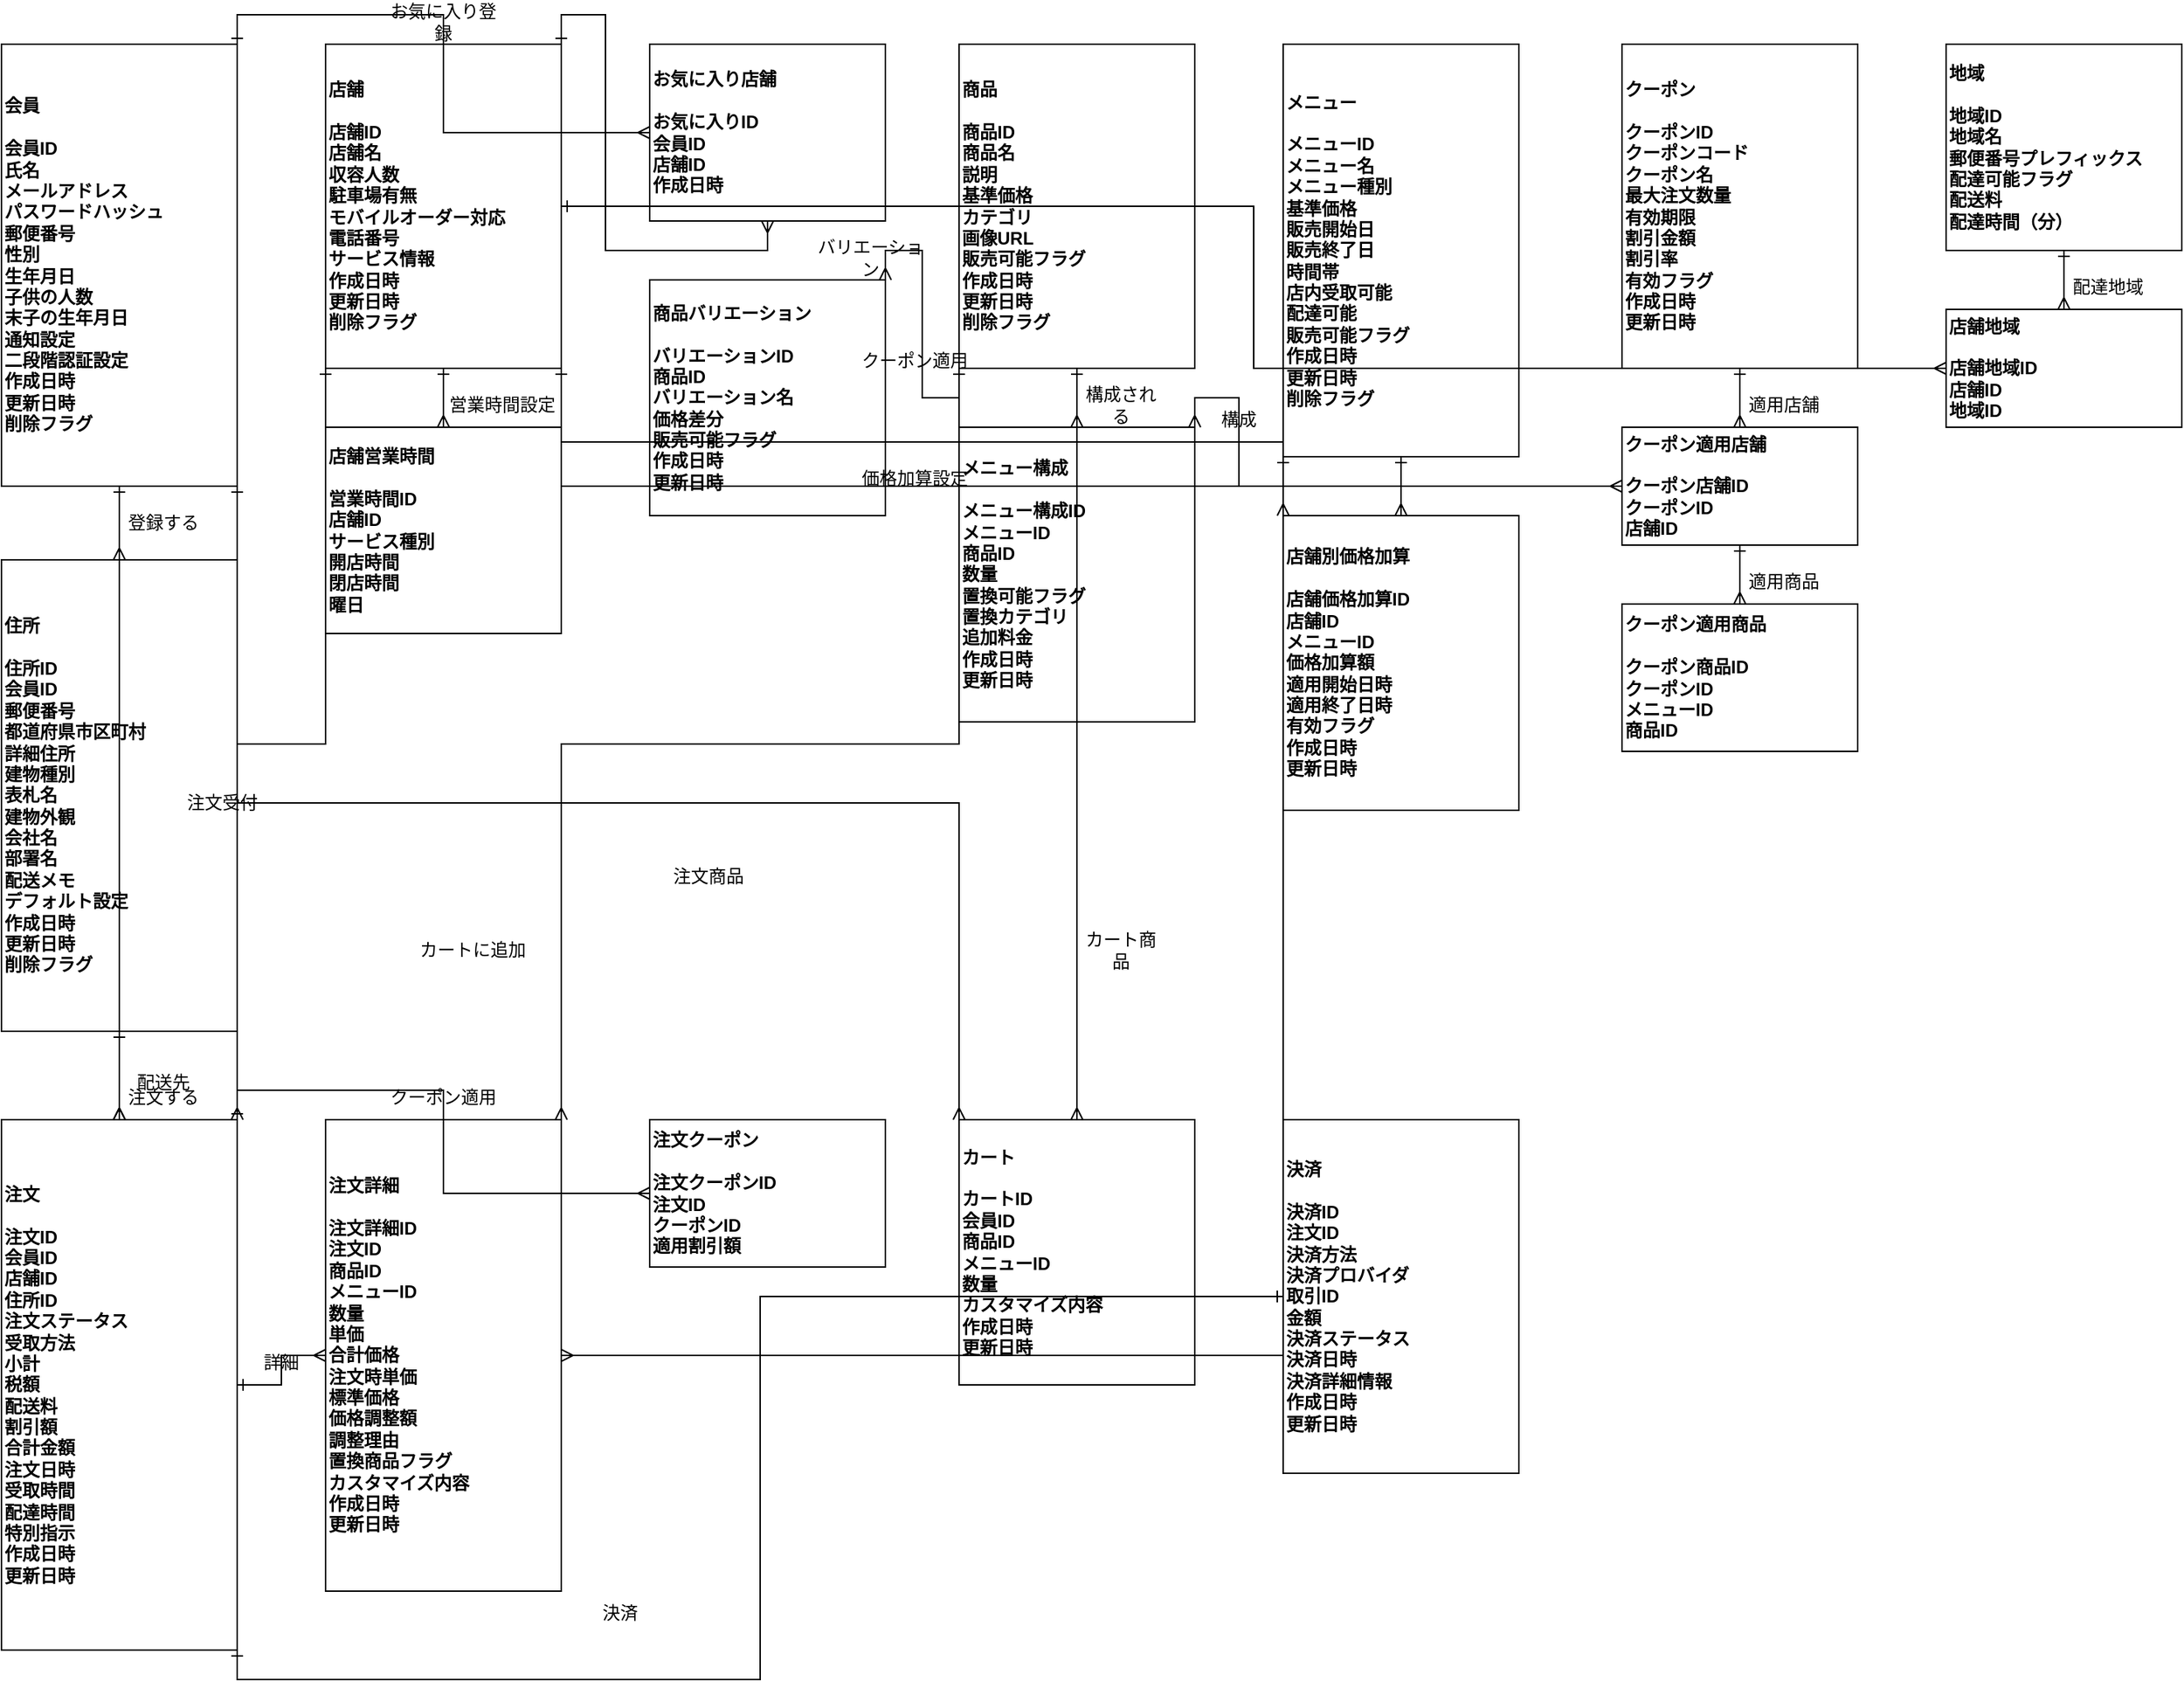 <?xml version="1.0" encoding="UTF-8"?>
<mxfile version="24.7.17" type="device">
    <diagram name="Conceptual ER Diagram (Japanese)" id="conceptual-er-jp">
        <mxGraphModel dx="847" dy="878" grid="1" gridSize="10" guides="1" tooltips="1" connect="1" arrows="1" fold="1" page="1" pageScale="1" pageWidth="3000" pageHeight="2200" math="0" shadow="0">
            <root>
                <mxCell id="0"/>
                <mxCell id="1" parent="0"/>
                <mxCell id="member-entity" value="会員&lt;br&gt;&lt;br&gt;会員ID&lt;br&gt;氏名&lt;br&gt;メールアドレス&lt;br&gt;パスワードハッシュ&lt;br&gt;郵便番号&lt;br&gt;性別&lt;br&gt;生年月日&lt;br&gt;子供の人数&lt;br&gt;末子の生年月日&lt;br&gt;通知設定&lt;br&gt;二段階認証設定&lt;br&gt;作成日時&lt;br&gt;更新日時&lt;br&gt;削除フラグ" style="whiteSpace=wrap;html=1;align=left;fontStyle=1;fontSize=12;" parent="1" vertex="1">
                    <mxGeometry x="100" y="100" width="160" height="300" as="geometry"/>
                </mxCell>
                <mxCell id="store-entity" value="店舗&lt;br&gt;&lt;br&gt;店舗ID&lt;br&gt;店舗名&lt;br&gt;収容人数&lt;br&gt;駐車場有無&lt;br&gt;モバイルオーダー対応&lt;br&gt;電話番号&lt;br&gt;サービス情報&lt;br&gt;作成日時&lt;br&gt;更新日時&lt;br&gt;削除フラグ" style="whiteSpace=wrap;html=1;align=left;fontStyle=1;fontSize=12;" parent="1" vertex="1">
                    <mxGeometry x="320" y="100" width="160" height="220" as="geometry"/>
                </mxCell>
                <mxCell id="address-entity" value="住所&lt;br&gt;&lt;br&gt;住所ID&lt;br&gt;会員ID&lt;br&gt;郵便番号&lt;br&gt;都道府県市区町村&lt;br&gt;詳細住所&lt;br&gt;建物種別&lt;br&gt;表札名&lt;br&gt;建物外観&lt;br&gt;会社名&lt;br&gt;部署名&lt;br&gt;配送メモ&lt;br&gt;デフォルト設定&lt;br&gt;作成日時&lt;br&gt;更新日時&lt;br&gt;削除フラグ" style="whiteSpace=wrap;html=1;align=left;fontStyle=1;fontSize=12;" parent="1" vertex="1">
                    <mxGeometry x="100" y="450" width="160" height="320" as="geometry"/>
                </mxCell>
                <mxCell id="store-hours-entity" value="店舗営業時間&lt;br&gt;&lt;br&gt;営業時間ID&lt;br&gt;店舗ID&lt;br&gt;サービス種別&lt;br&gt;開店時間&lt;br&gt;閉店時間&lt;br&gt;曜日" style="whiteSpace=wrap;html=1;align=left;fontStyle=1;fontSize=12;" parent="1" vertex="1">
                    <mxGeometry x="320" y="360" width="160" height="140" as="geometry"/>
                </mxCell>
                <mxCell id="favorite-stores-entity" value="お気に入り店舗&lt;br&gt;&lt;br&gt;お気に入りID&lt;br&gt;会員ID&lt;br&gt;店舗ID&lt;br&gt;作成日時" style="whiteSpace=wrap;html=1;align=left;fontStyle=1;fontSize=12;" parent="1" vertex="1">
                    <mxGeometry x="540" y="100" width="160" height="120" as="geometry"/>
                </mxCell>
                <mxCell id="item-entity" value="商品&lt;br&gt;&lt;br&gt;商品ID&lt;br&gt;商品名&lt;br&gt;説明&lt;br&gt;基準価格&lt;br&gt;カテゴリ&lt;br&gt;画像URL&lt;br&gt;販売可能フラグ&lt;br&gt;作成日時&lt;br&gt;更新日時&lt;br&gt;削除フラグ" style="whiteSpace=wrap;html=1;align=left;fontStyle=1;fontSize=12;" parent="1" vertex="1">
                    <mxGeometry x="750" y="100" width="160" height="220" as="geometry"/>
                </mxCell>
                <mxCell id="menu-entity" value="メニュー&lt;br&gt;&lt;br&gt;メニューID&lt;br&gt;メニュー名&lt;br&gt;メニュー種別&lt;br&gt;基準価格&lt;br&gt;販売開始日&lt;br&gt;販売終了日&lt;br&gt;時間帯&lt;br&gt;店内受取可能&lt;br&gt;配達可能&lt;br&gt;販売可能フラグ&lt;br&gt;作成日時&lt;br&gt;更新日時&lt;br&gt;削除フラグ" style="whiteSpace=wrap;html=1;align=left;fontStyle=1;fontSize=12;" parent="1" vertex="1">
                    <mxGeometry x="970" y="100" width="160" height="280" as="geometry"/>
                </mxCell>
                <mxCell id="menu-items-entity" value="メニュー構成&lt;br&gt;&lt;br&gt;メニュー構成ID&lt;br&gt;メニューID&lt;br&gt;商品ID&lt;br&gt;数量&lt;br&gt;置換可能フラグ&lt;br&gt;置換カテゴリ&lt;br&gt;追加料金&lt;br&gt;作成日時&lt;br&gt;更新日時" style="whiteSpace=wrap;html=1;align=left;fontStyle=1;fontSize=12;" parent="1" vertex="1">
                    <mxGeometry x="750" y="360" width="160" height="200" as="geometry"/>
                </mxCell>
                <mxCell id="item-variations-entity" value="商品バリエーション&lt;br&gt;&lt;br&gt;バリエーションID&lt;br&gt;商品ID&lt;br&gt;バリエーション名&lt;br&gt;価格差分&lt;br&gt;販売可能フラグ&lt;br&gt;作成日時&lt;br&gt;更新日時" style="whiteSpace=wrap;html=1;align=left;fontStyle=1;fontSize=12;" parent="1" vertex="1">
                    <mxGeometry x="540" y="260" width="160" height="160" as="geometry"/>
                </mxCell>
                <mxCell id="store-menu-additions-entity" value="店舗別価格加算&lt;br&gt;&lt;br&gt;店舗価格加算ID&lt;br&gt;店舗ID&lt;br&gt;メニューID&lt;br&gt;価格加算額&lt;br&gt;適用開始日時&lt;br&gt;適用終了日時&lt;br&gt;有効フラグ&lt;br&gt;作成日時&lt;br&gt;更新日時" style="whiteSpace=wrap;html=1;align=left;fontStyle=1;fontSize=12;" parent="1" vertex="1">
                    <mxGeometry x="970" y="420" width="160" height="200" as="geometry"/>
                </mxCell>
                <mxCell id="coupon-entity" value="クーポン&lt;br&gt;&lt;br&gt;クーポンID&lt;br&gt;クーポンコード&lt;br&gt;クーポン名&lt;br&gt;最大注文数量&lt;br&gt;有効期限&lt;br&gt;割引金額&lt;br&gt;割引率&lt;br&gt;有効フラグ&lt;br&gt;作成日時&lt;br&gt;更新日時" style="whiteSpace=wrap;html=1;align=left;fontStyle=1;fontSize=12;" parent="1" vertex="1">
                    <mxGeometry x="1200" y="100" width="160" height="220" as="geometry"/>
                </mxCell>
                <mxCell id="coupon-stores-entity" value="クーポン適用店舗&lt;br&gt;&lt;br&gt;クーポン店舗ID&lt;br&gt;クーポンID&lt;br&gt;店舗ID" style="whiteSpace=wrap;html=1;align=left;fontStyle=1;fontSize=12;" parent="1" vertex="1">
                    <mxGeometry x="1200" y="360" width="160" height="80" as="geometry"/>
                </mxCell>
                <mxCell id="coupon-menus-entity" value="クーポン適用商品&lt;br&gt;&lt;br&gt;クーポン商品ID&lt;br&gt;クーポンID&lt;br&gt;メニューID&lt;br&gt;商品ID" style="whiteSpace=wrap;html=1;align=left;fontStyle=1;fontSize=12;" parent="1" vertex="1">
                    <mxGeometry x="1200" y="480" width="160" height="100" as="geometry"/>
                </mxCell>
                <mxCell id="order-entity" value="注文&lt;br&gt;&lt;br&gt;注文ID&lt;br&gt;会員ID&lt;br&gt;店舗ID&lt;br&gt;住所ID&lt;br&gt;注文ステータス&lt;br&gt;受取方法&lt;br&gt;小計&lt;br&gt;税額&lt;br&gt;配送料&lt;br&gt;割引額&lt;br&gt;合計金額&lt;br&gt;注文日時&lt;br&gt;受取時間&lt;br&gt;配達時間&lt;br&gt;特別指示&lt;br&gt;作成日時&lt;br&gt;更新日時" style="whiteSpace=wrap;html=1;align=left;fontStyle=1;fontSize=12;" parent="1" vertex="1">
                    <mxGeometry x="100" y="830" width="160" height="360" as="geometry"/>
                </mxCell>
                <mxCell id="order-details-entity" value="注文詳細&lt;br&gt;&lt;br&gt;注文詳細ID&lt;br&gt;注文ID&lt;br&gt;商品ID&lt;br&gt;メニューID&lt;br&gt;数量&lt;br&gt;単価&lt;br&gt;合計価格&lt;br&gt;注文時単価&lt;br&gt;標準価格&lt;br&gt;価格調整額&lt;br&gt;調整理由&lt;br&gt;置換商品フラグ&lt;br&gt;カスタマイズ内容&lt;br&gt;作成日時&lt;br&gt;更新日時" style="whiteSpace=wrap;html=1;align=left;fontStyle=1;fontSize=12;" parent="1" vertex="1">
                    <mxGeometry x="320" y="830" width="160" height="320" as="geometry"/>
                </mxCell>
                <mxCell id="order-coupons-entity" value="注文クーポン&lt;br&gt;&lt;br&gt;注文クーポンID&lt;br&gt;注文ID&lt;br&gt;クーポンID&lt;br&gt;適用割引額" style="whiteSpace=wrap;html=1;align=left;fontStyle=1;fontSize=12;" parent="1" vertex="1">
                    <mxGeometry x="540" y="830" width="160" height="100" as="geometry"/>
                </mxCell>
                <mxCell id="cart-entity" value="カート&lt;br&gt;&lt;br&gt;カートID&lt;br&gt;会員ID&lt;br&gt;商品ID&lt;br&gt;メニューID&lt;br&gt;数量&lt;br&gt;カスタマイズ内容&lt;br&gt;作成日時&lt;br&gt;更新日時" style="whiteSpace=wrap;html=1;align=left;fontStyle=1;fontSize=12;" parent="1" vertex="1">
                    <mxGeometry x="750" y="830" width="160" height="180" as="geometry"/>
                </mxCell>
                <mxCell id="payment-entity" value="決済&lt;br&gt;&lt;br&gt;決済ID&lt;br&gt;注文ID&lt;br&gt;決済方法&lt;br&gt;決済プロバイダ&lt;br&gt;取引ID&lt;br&gt;金額&lt;br&gt;決済ステータス&lt;br&gt;決済日時&lt;br&gt;決済詳細情報&lt;br&gt;作成日時&lt;br&gt;更新日時" style="whiteSpace=wrap;html=1;align=left;fontStyle=1;fontSize=12;" parent="1" vertex="1">
                    <mxGeometry x="970" y="830" width="160" height="240" as="geometry"/>
                </mxCell>
                <mxCell id="region-entity" value="地域&lt;br&gt;&lt;br&gt;地域ID&lt;br&gt;地域名&lt;br&gt;郵便番号プレフィックス&lt;br&gt;配達可能フラグ&lt;br&gt;配送料&lt;br&gt;配達時間（分）" style="whiteSpace=wrap;html=1;align=left;fontStyle=1;fontSize=12;" parent="1" vertex="1">
                    <mxGeometry x="1420" y="100" width="160" height="140" as="geometry"/>
                </mxCell>
                <mxCell id="store-regions-entity" value="店舗地域&lt;br&gt;&lt;br&gt;店舗地域ID&lt;br&gt;店舗ID&lt;br&gt;地域ID" style="whiteSpace=wrap;html=1;align=left;fontStyle=1;fontSize=12;" parent="1" vertex="1">
                    <mxGeometry x="1420" y="280" width="160" height="80" as="geometry"/>
                </mxCell>
                <mxCell id="member-address-rel" style="edgeStyle=orthogonalEdgeStyle;rounded=0;orthogonalLoop=1;jettySize=auto;html=1;exitX=0.5;exitY=1;exitDx=0;exitDy=0;entryX=0.5;entryY=0;entryDx=0;entryDy=0;endArrow=ERmany;startArrow=ERone;startFill=0;endFill=0;" parent="1" source="member-entity" target="address-entity" edge="1">
                    <mxGeometry relative="1" as="geometry"/>
                </mxCell>
                <mxCell id="member-address-label" value="登録する" style="text;html=1;align=center;verticalAlign=middle;whiteSpace=wrap;rounded=0;" parent="1" vertex="1">
                    <mxGeometry x="180" y="410" width="60" height="30" as="geometry"/>
                </mxCell>
                <mxCell id="member-favorite-rel" style="edgeStyle=orthogonalEdgeStyle;rounded=0;orthogonalLoop=1;jettySize=auto;html=1;exitX=1;exitY=0;exitDx=0;exitDy=0;entryX=0;entryY=0.5;entryDx=0;entryDy=0;endArrow=ERmany;startArrow=ERone;startFill=0;endFill=0;" parent="1" source="member-entity" target="favorite-stores-entity" edge="1">
                    <mxGeometry relative="1" as="geometry"/>
                </mxCell>
                <mxCell id="member-favorite-label" value="お気に入り登録" style="text;html=1;align=center;verticalAlign=middle;whiteSpace=wrap;rounded=0;" parent="1" vertex="1">
                    <mxGeometry x="360" y="70" width="80" height="30" as="geometry"/>
                </mxCell>
                <mxCell id="store-favorite-rel" style="edgeStyle=orthogonalEdgeStyle;rounded=0;orthogonalLoop=1;jettySize=auto;html=1;exitX=1;exitY=0;exitDx=0;exitDy=0;entryX=0.5;entryY=1;entryDx=0;entryDy=0;endArrow=ERmany;startArrow=ERone;startFill=0;endFill=0;" parent="1" source="store-entity" target="favorite-stores-entity" edge="1">
                    <mxGeometry relative="1" as="geometry"/>
                </mxCell>
                <mxCell id="store-hours-rel" style="edgeStyle=orthogonalEdgeStyle;rounded=0;orthogonalLoop=1;jettySize=auto;html=1;exitX=0.5;exitY=1;exitDx=0;exitDy=0;entryX=0.5;entryY=0;entryDx=0;entryDy=0;endArrow=ERmany;startArrow=ERone;startFill=0;endFill=0;" parent="1" source="store-entity" target="store-hours-entity" edge="1">
                    <mxGeometry relative="1" as="geometry"/>
                </mxCell>
                <mxCell id="store-hours-label" value="営業時間設定" style="text;html=1;align=center;verticalAlign=middle;whiteSpace=wrap;rounded=0;" parent="1" vertex="1">
                    <mxGeometry x="400" y="330" width="80" height="30" as="geometry"/>
                </mxCell>
                <mxCell id="item-variation-rel" style="edgeStyle=orthogonalEdgeStyle;rounded=0;orthogonalLoop=1;jettySize=auto;html=1;exitX=0;exitY=1;exitDx=0;exitDy=0;entryX=1;entryY=0;entryDx=0;entryDy=0;endArrow=ERmany;startArrow=ERone;startFill=0;endFill=0;" parent="1" source="item-entity" target="item-variations-entity" edge="1">
                    <mxGeometry relative="1" as="geometry"/>
                </mxCell>
                <mxCell id="item-variation-label" value="バリエーション" style="text;html=1;align=center;verticalAlign=middle;whiteSpace=wrap;rounded=0;" parent="1" vertex="1">
                    <mxGeometry x="650" y="230" width="80" height="30" as="geometry"/>
                </mxCell>
                <mxCell id="item-menu-items-rel" style="edgeStyle=orthogonalEdgeStyle;rounded=0;orthogonalLoop=1;jettySize=auto;html=1;exitX=0.5;exitY=1;exitDx=0;exitDy=0;entryX=0.5;entryY=0;entryDx=0;entryDy=0;endArrow=ERmany;startArrow=ERone;startFill=0;endFill=0;" parent="1" source="item-entity" target="menu-items-entity" edge="1">
                    <mxGeometry relative="1" as="geometry"/>
                </mxCell>
                <mxCell id="item-menu-items-label" value="構成される" style="text;html=1;align=center;verticalAlign=middle;whiteSpace=wrap;rounded=0;" parent="1" vertex="1">
                    <mxGeometry x="830" y="330" width="60" height="30" as="geometry"/>
                </mxCell>
                <mxCell id="menu-menu-items-rel" style="edgeStyle=orthogonalEdgeStyle;rounded=0;orthogonalLoop=1;jettySize=auto;html=1;exitX=0;exitY=1;exitDx=0;exitDy=0;entryX=1;entryY=0;entryDx=0;entryDy=0;endArrow=ERmany;startArrow=ERone;startFill=0;endFill=0;" parent="1" source="menu-entity" target="menu-items-entity" edge="1">
                    <mxGeometry relative="1" as="geometry"/>
                </mxCell>
                <mxCell id="menu-menu-items-label" value="構成" style="text;html=1;align=center;verticalAlign=middle;whiteSpace=wrap;rounded=0;" parent="1" vertex="1">
                    <mxGeometry x="920" y="340" width="40" height="30" as="geometry"/>
                </mxCell>
                <mxCell id="store-additions-rel" style="edgeStyle=orthogonalEdgeStyle;rounded=0;orthogonalLoop=1;jettySize=auto;html=1;exitX=1;exitY=1;exitDx=0;exitDy=0;entryX=0;entryY=0;entryDx=0;entryDy=0;endArrow=ERmany;startArrow=ERone;startFill=0;endFill=0;" parent="1" source="store-entity" target="store-menu-additions-entity" edge="1">
                    <mxGeometry relative="1" as="geometry"/>
                </mxCell>
                <mxCell id="store-additions-label" value="価格加算設定" style="text;html=1;align=center;verticalAlign=middle;whiteSpace=wrap;rounded=0;" parent="1" vertex="1">
                    <mxGeometry x="680" y="380" width="80" height="30" as="geometry"/>
                </mxCell>
                <mxCell id="menu-additions-rel" style="edgeStyle=orthogonalEdgeStyle;rounded=0;orthogonalLoop=1;jettySize=auto;html=1;exitX=0.5;exitY=1;exitDx=0;exitDy=0;entryX=0.5;entryY=0;entryDx=0;entryDy=0;endArrow=ERmany;startArrow=ERone;startFill=0;endFill=0;" parent="1" source="menu-entity" target="store-menu-additions-entity" edge="1">
                    <mxGeometry relative="1" as="geometry"/>
                </mxCell>
                <mxCell id="coupon-stores-rel" style="edgeStyle=orthogonalEdgeStyle;rounded=0;orthogonalLoop=1;jettySize=auto;html=1;exitX=0.5;exitY=1;exitDx=0;exitDy=0;entryX=0.5;entryY=0;entryDx=0;entryDy=0;endArrow=ERmany;startArrow=ERone;startFill=0;endFill=0;" parent="1" source="coupon-entity" target="coupon-stores-entity" edge="1">
                    <mxGeometry relative="1" as="geometry"/>
                </mxCell>
                <mxCell id="coupon-stores-label" value="適用店舗" style="text;html=1;align=center;verticalAlign=middle;whiteSpace=wrap;rounded=0;" parent="1" vertex="1">
                    <mxGeometry x="1280" y="330" width="60" height="30" as="geometry"/>
                </mxCell>
                <mxCell id="coupon-menus-rel" style="edgeStyle=orthogonalEdgeStyle;rounded=0;orthogonalLoop=1;jettySize=auto;html=1;exitX=0.5;exitY=1;exitDx=0;exitDy=0;entryX=0.5;entryY=0;entryDx=0;entryDy=0;endArrow=ERmany;startArrow=ERone;startFill=0;endFill=0;" parent="1" source="coupon-stores-entity" target="coupon-menus-entity" edge="1">
                    <mxGeometry relative="1" as="geometry"/>
                </mxCell>
                <mxCell id="coupon-menus-label" value="適用商品" style="text;html=1;align=center;verticalAlign=middle;whiteSpace=wrap;rounded=0;" parent="1" vertex="1">
                    <mxGeometry x="1280" y="450" width="60" height="30" as="geometry"/>
                </mxCell>
                <mxCell id="member-order-rel" style="edgeStyle=orthogonalEdgeStyle;rounded=0;orthogonalLoop=1;jettySize=auto;html=1;exitX=0.5;exitY=1;exitDx=0;exitDy=0;entryX=0.5;entryY=0;entryDx=0;entryDy=0;endArrow=ERmany;startArrow=ERone;startFill=0;endFill=0;" parent="1" source="member-entity" target="order-entity" edge="1">
                    <mxGeometry relative="1" as="geometry"/>
                </mxCell>
                <mxCell id="member-order-label" value="注文する" style="text;html=1;align=center;verticalAlign=middle;whiteSpace=wrap;rounded=0;" parent="1" vertex="1">
                    <mxGeometry x="180" y="800" width="60" height="30" as="geometry"/>
                </mxCell>
                <mxCell id="order-details-rel" style="edgeStyle=orthogonalEdgeStyle;rounded=0;orthogonalLoop=1;jettySize=auto;html=1;exitX=1;exitY=0.5;exitDx=0;exitDy=0;entryX=0;entryY=0.5;entryDx=0;entryDy=0;endArrow=ERmany;startArrow=ERone;startFill=0;endFill=0;" parent="1" source="order-entity" target="order-details-entity" edge="1">
                    <mxGeometry relative="1" as="geometry"/>
                </mxCell>
                <mxCell id="order-details-label" value="詳細" style="text;html=1;align=center;verticalAlign=middle;whiteSpace=wrap;rounded=0;" parent="1" vertex="1">
                    <mxGeometry x="270" y="980" width="40" height="30" as="geometry"/>
                </mxCell>
                <mxCell id="order-coupons-rel" style="edgeStyle=orthogonalEdgeStyle;rounded=0;orthogonalLoop=1;jettySize=auto;html=1;exitX=1;exitY=0;exitDx=0;exitDy=0;entryX=0;entryY=0.5;entryDx=0;entryDy=0;endArrow=ERmany;startArrow=ERone;startFill=0;endFill=0;" parent="1" source="order-entity" target="order-coupons-entity" edge="1">
                    <mxGeometry relative="1" as="geometry"/>
                </mxCell>
                <mxCell id="order-coupons-label" value="クーポン適用" style="text;html=1;align=center;verticalAlign=middle;whiteSpace=wrap;rounded=0;" parent="1" vertex="1">
                    <mxGeometry x="360" y="800" width="80" height="30" as="geometry"/>
                </mxCell>
                <mxCell id="order-payment-rel" style="edgeStyle=orthogonalEdgeStyle;rounded=0;orthogonalLoop=1;jettySize=auto;html=1;exitX=1;exitY=1;exitDx=0;exitDy=0;entryX=0;entryY=0.5;entryDx=0;entryDy=0;endArrow=ERone;startArrow=ERone;startFill=0;endFill=0;" parent="1" source="order-entity" target="payment-entity" edge="1">
                    <mxGeometry relative="1" as="geometry"/>
                </mxCell>
                <mxCell id="order-payment-label" value="決済" style="text;html=1;align=center;verticalAlign=middle;whiteSpace=wrap;rounded=0;" parent="1" vertex="1">
                    <mxGeometry x="500" y="1150" width="40" height="30" as="geometry"/>
                </mxCell>
                <mxCell id="member-cart-rel" style="edgeStyle=orthogonalEdgeStyle;rounded=0;orthogonalLoop=1;jettySize=auto;html=1;exitX=1;exitY=1;exitDx=0;exitDy=0;entryX=0;entryY=0;entryDx=0;entryDy=0;endArrow=ERmany;startArrow=ERone;startFill=0;endFill=0;" parent="1" source="member-entity" target="cart-entity" edge="1">
                    <mxGeometry relative="1" as="geometry"/>
                </mxCell>
                <mxCell id="member-cart-label" value="カートに追加" style="text;html=1;align=center;verticalAlign=middle;whiteSpace=wrap;rounded=0;" parent="1" vertex="1">
                    <mxGeometry x="380" y="700" width="80" height="30" as="geometry"/>
                </mxCell>
                <mxCell id="region-store-regions-rel" style="edgeStyle=orthogonalEdgeStyle;rounded=0;orthogonalLoop=1;jettySize=auto;html=1;exitX=0.5;exitY=1;exitDx=0;exitDy=0;entryX=0.5;entryY=0;entryDx=0;entryDy=0;endArrow=ERmany;startArrow=ERone;startFill=0;endFill=0;" parent="1" source="region-entity" target="store-regions-entity" edge="1">
                    <mxGeometry relative="1" as="geometry"/>
                </mxCell>
                <mxCell id="region-store-regions-label" value="配達地域" style="text;html=1;align=center;verticalAlign=middle;whiteSpace=wrap;rounded=0;" parent="1" vertex="1">
                    <mxGeometry x="1500" y="250" width="60" height="30" as="geometry"/>
                </mxCell>
                <mxCell id="store-store-regions-rel" style="edgeStyle=orthogonalEdgeStyle;rounded=0;orthogonalLoop=1;jettySize=auto;html=1;exitX=1;exitY=0.5;exitDx=0;exitDy=0;entryX=0;entryY=0.5;entryDx=0;entryDy=0;endArrow=ERmany;startArrow=ERone;startFill=0;endFill=0;" parent="1" source="store-entity" target="store-regions-entity" edge="1">
                    <mxGeometry relative="1" as="geometry"/>
                </mxCell>
                <mxCell id="store-coupon-stores-rel" style="edgeStyle=orthogonalEdgeStyle;rounded=0;orthogonalLoop=1;jettySize=auto;html=1;exitX=1;exitY=1;exitDx=0;exitDy=0;entryX=0;entryY=0.5;entryDx=0;entryDy=0;endArrow=ERmany;startArrow=ERone;startFill=0;endFill=0;" parent="1" source="store-entity" target="coupon-stores-entity" edge="1">
                    <mxGeometry relative="1" as="geometry"/>
                </mxCell>
                <mxCell id="store-coupon-stores-label" value="クーポン適用" style="text;html=1;align=center;verticalAlign=middle;whiteSpace=wrap;rounded=0;" parent="1" vertex="1">
                    <mxGeometry x="680" y="300" width="80" height="30" as="geometry"/>
                </mxCell>
                <mxCell id="store-order-rel" style="edgeStyle=orthogonalEdgeStyle;rounded=0;orthogonalLoop=1;jettySize=auto;html=1;exitX=0;exitY=1;exitDx=0;exitDy=0;entryX=1;entryY=0;entryDx=0;entryDy=0;endArrow=ERmany;startArrow=ERone;startFill=0;endFill=0;" parent="1" source="store-entity" target="order-entity" edge="1">
                    <mxGeometry relative="1" as="geometry"/>
                </mxCell>
                <mxCell id="store-order-label" value="注文受付" style="text;html=1;align=center;verticalAlign=middle;whiteSpace=wrap;rounded=0;" parent="1" vertex="1">
                    <mxGeometry x="220" y="600" width="60" height="30" as="geometry"/>
                </mxCell>
                <mxCell id="address-order-rel" style="edgeStyle=orthogonalEdgeStyle;rounded=0;orthogonalLoop=1;jettySize=auto;html=1;exitX=0.5;exitY=1;exitDx=0;exitDy=0;entryX=0.5;entryY=0;entryDx=0;entryDy=0;endArrow=ERmany;startArrow=ERone;startFill=0;endFill=0;" parent="1" source="address-entity" target="order-entity" edge="1">
                    <mxGeometry relative="1" as="geometry"/>
                </mxCell>
                <mxCell id="address-order-label" value="配送先" style="text;html=1;align=center;verticalAlign=middle;whiteSpace=wrap;rounded=0;" parent="1" vertex="1">
                    <mxGeometry x="180" y="790" width="60" height="30" as="geometry"/>
                </mxCell>
                <mxCell id="item-order-details-rel" style="edgeStyle=orthogonalEdgeStyle;rounded=0;orthogonalLoop=1;jettySize=auto;html=1;exitX=0;exitY=1;exitDx=0;exitDy=0;entryX=1;entryY=0;entryDx=0;entryDy=0;endArrow=ERmany;startArrow=ERone;startFill=0;endFill=0;" parent="1" source="item-entity" target="order-details-entity" edge="1">
                    <mxGeometry relative="1" as="geometry"/>
                </mxCell>
                <mxCell id="item-order-details-label" value="注文商品" style="text;html=1;align=center;verticalAlign=middle;whiteSpace=wrap;rounded=0;" parent="1" vertex="1">
                    <mxGeometry x="550" y="650" width="60" height="30" as="geometry"/>
                </mxCell>
                <mxCell id="item-cart-rel" style="edgeStyle=orthogonalEdgeStyle;rounded=0;orthogonalLoop=1;jettySize=auto;html=1;exitX=0.5;exitY=1;exitDx=0;exitDy=0;entryX=0.5;entryY=0;entryDx=0;entryDy=0;endArrow=ERmany;startArrow=ERone;startFill=0;endFill=0;" parent="1" source="item-entity" target="cart-entity" edge="1">
                    <mxGeometry relative="1" as="geometry"/>
                </mxCell>
                <mxCell id="item-cart-label" value="カート商品" style="text;html=1;align=center;verticalAlign=middle;whiteSpace=wrap;rounded=0;" parent="1" vertex="1">
                    <mxGeometry x="830" y="700" width="60" height="30" as="geometry"/>
                </mxCell>
                <mxCell id="menu-order-details-rel" style="edgeStyle=orthogonalEdgeStyle;rounded=0;orthogonalLoop=1;jettySize=auto;html=1;exitX=0;exitY=1;exitDx=0;exitDy=0;entryX=1;entryY=0.5;entryDx=0;entryDy=0;endArrow=ERmany;startArrow=ERone;startFill=0;endFill=0;" parent="1" source="menu-entity" target="order-details-entity" edge="1">
                    <mxGeometry relative="1" as="geometry"/>
                </mxGeometry>
                </mxCell>
                <mxCell id="menu-order-details-label" value="注文メニュー" style="text;html=1;align=center;verticalAlign=middle;whiteSpace=wrap;rounded=0;" parent="1" vertex="1">
                    <mxGeometry x="680" y="750" width="80" height="30" as="geometry"/>
                </mxCell>
                <mxCell id="menu-cart-rel" style="edgeStyle=orthogonalEdgeStyle;rounded=0;orthogonalLoop=1;jettySize=auto;html=1;exitX=0;exitY=1;exitDx=0;exitDy=0;entryX=1;entryY=0;entryDx=0;entryDy=0;endArrow=ERmany;startArrow=ERone;startFill=0;endFill=0;" parent="1" source="menu-entity" target="cart-entity" edge="1">
                    <mxGeometry relative="1" as="geometry"/>
                </mxCell>
                <mxCell id="menu-cart-label" value="カートメニュー" style="text;html=1;align=center;verticalAlign=middle;whiteSpace=wrap;rounded=0;" parent="1" vertex="1">
                    <mxGeometry x="880" y="650" width="80" height="30" as="geometry"/>
                </mxCell>
                <mxCell id="menu-coupon-menus-rel" style="edgeStyle=orthogonalEdgeStyle;rounded=0;orthogonalLoop=1;jettySize=auto;html=1;exitX=1;exitY=0.5;exitDx=0;exitDy=0;entryX=0;entryY=0.5;entryDx=0;entryDy=0;endArrow=ERmany;startArrow=ERone;startFill=0;endFill=0;" parent="1" source="menu-entity" target="coupon-menus-entity" edge="1">
                    <mxGeometry relative="1" as="geometry"/>
                </mxCell>
                <mxCell id="menu-coupon-menus-label" value="クーポン対象" style="text;html=1;align=center;verticalAlign=middle;whiteSpace=wrap;rounded=0;" parent="1" vertex="1">
                    <mxGeometry x="1140" y="400" width="80" height="30" as="geometry"/>
                </mxCell>
                <mxCell id="item-coupon-menus-rel" style="edgeStyle=orthogonalEdgeStyle;rounded=0;orthogonalLoop=1;jettySize=auto;html=1;exitX=1;exitY=1;exitDx=0;exitDy=0;entryX=0;entryY=1;entryDx=0;entryDy=0;endArrow=ERmany;startArrow=ERone;startFill=0;endFill=0;" parent="1" source="item-entity" target="coupon-menus-entity" edge="1">
                    <mxGeometry relative="1" as="geometry"/>
                </mxCell>
                <mxCell id="item-coupon-menus-label" value="クーポン対象商品" style="text;html=1;align=center;verticalAlign=middle;whiteSpace=wrap;rounded=0;" parent="1" vertex="1">
                    <mxGeometry x="980" y="550" width="100" height="30" as="geometry"/>
                </mxCell>
                <mxCell id="coupon-order-coupons-rel" style="edgeStyle=orthogonalEdgeStyle;rounded=0;orthogonalLoop=1;jettySize=auto;html=1;exitX=0;exitY=1;exitDx=0;exitDy=0;entryX=1;entryY=0;entryDx=0;entryDy=0;endArrow=ERmany;startArrow=ERone;startFill=0;endFill=0;" parent="1" source="coupon-entity" target="order-coupons-entity" edge="1">
                    <mxGeometry relative="1" as="geometry"/>
                </mxCell>
                <mxCell id="coupon-order-coupons-label" value="使用クーポン" style="text;html=1;align=center;verticalAlign=middle;whiteSpace=wrap;rounded=0;" parent="1" vertex="1">
                    <mxGeometry x="900" y="700" width="80" height="30" as="geometry"/>
                </mxCell>
            </root>
        </mxGraphModel>
    </diagram>
</mxfile>